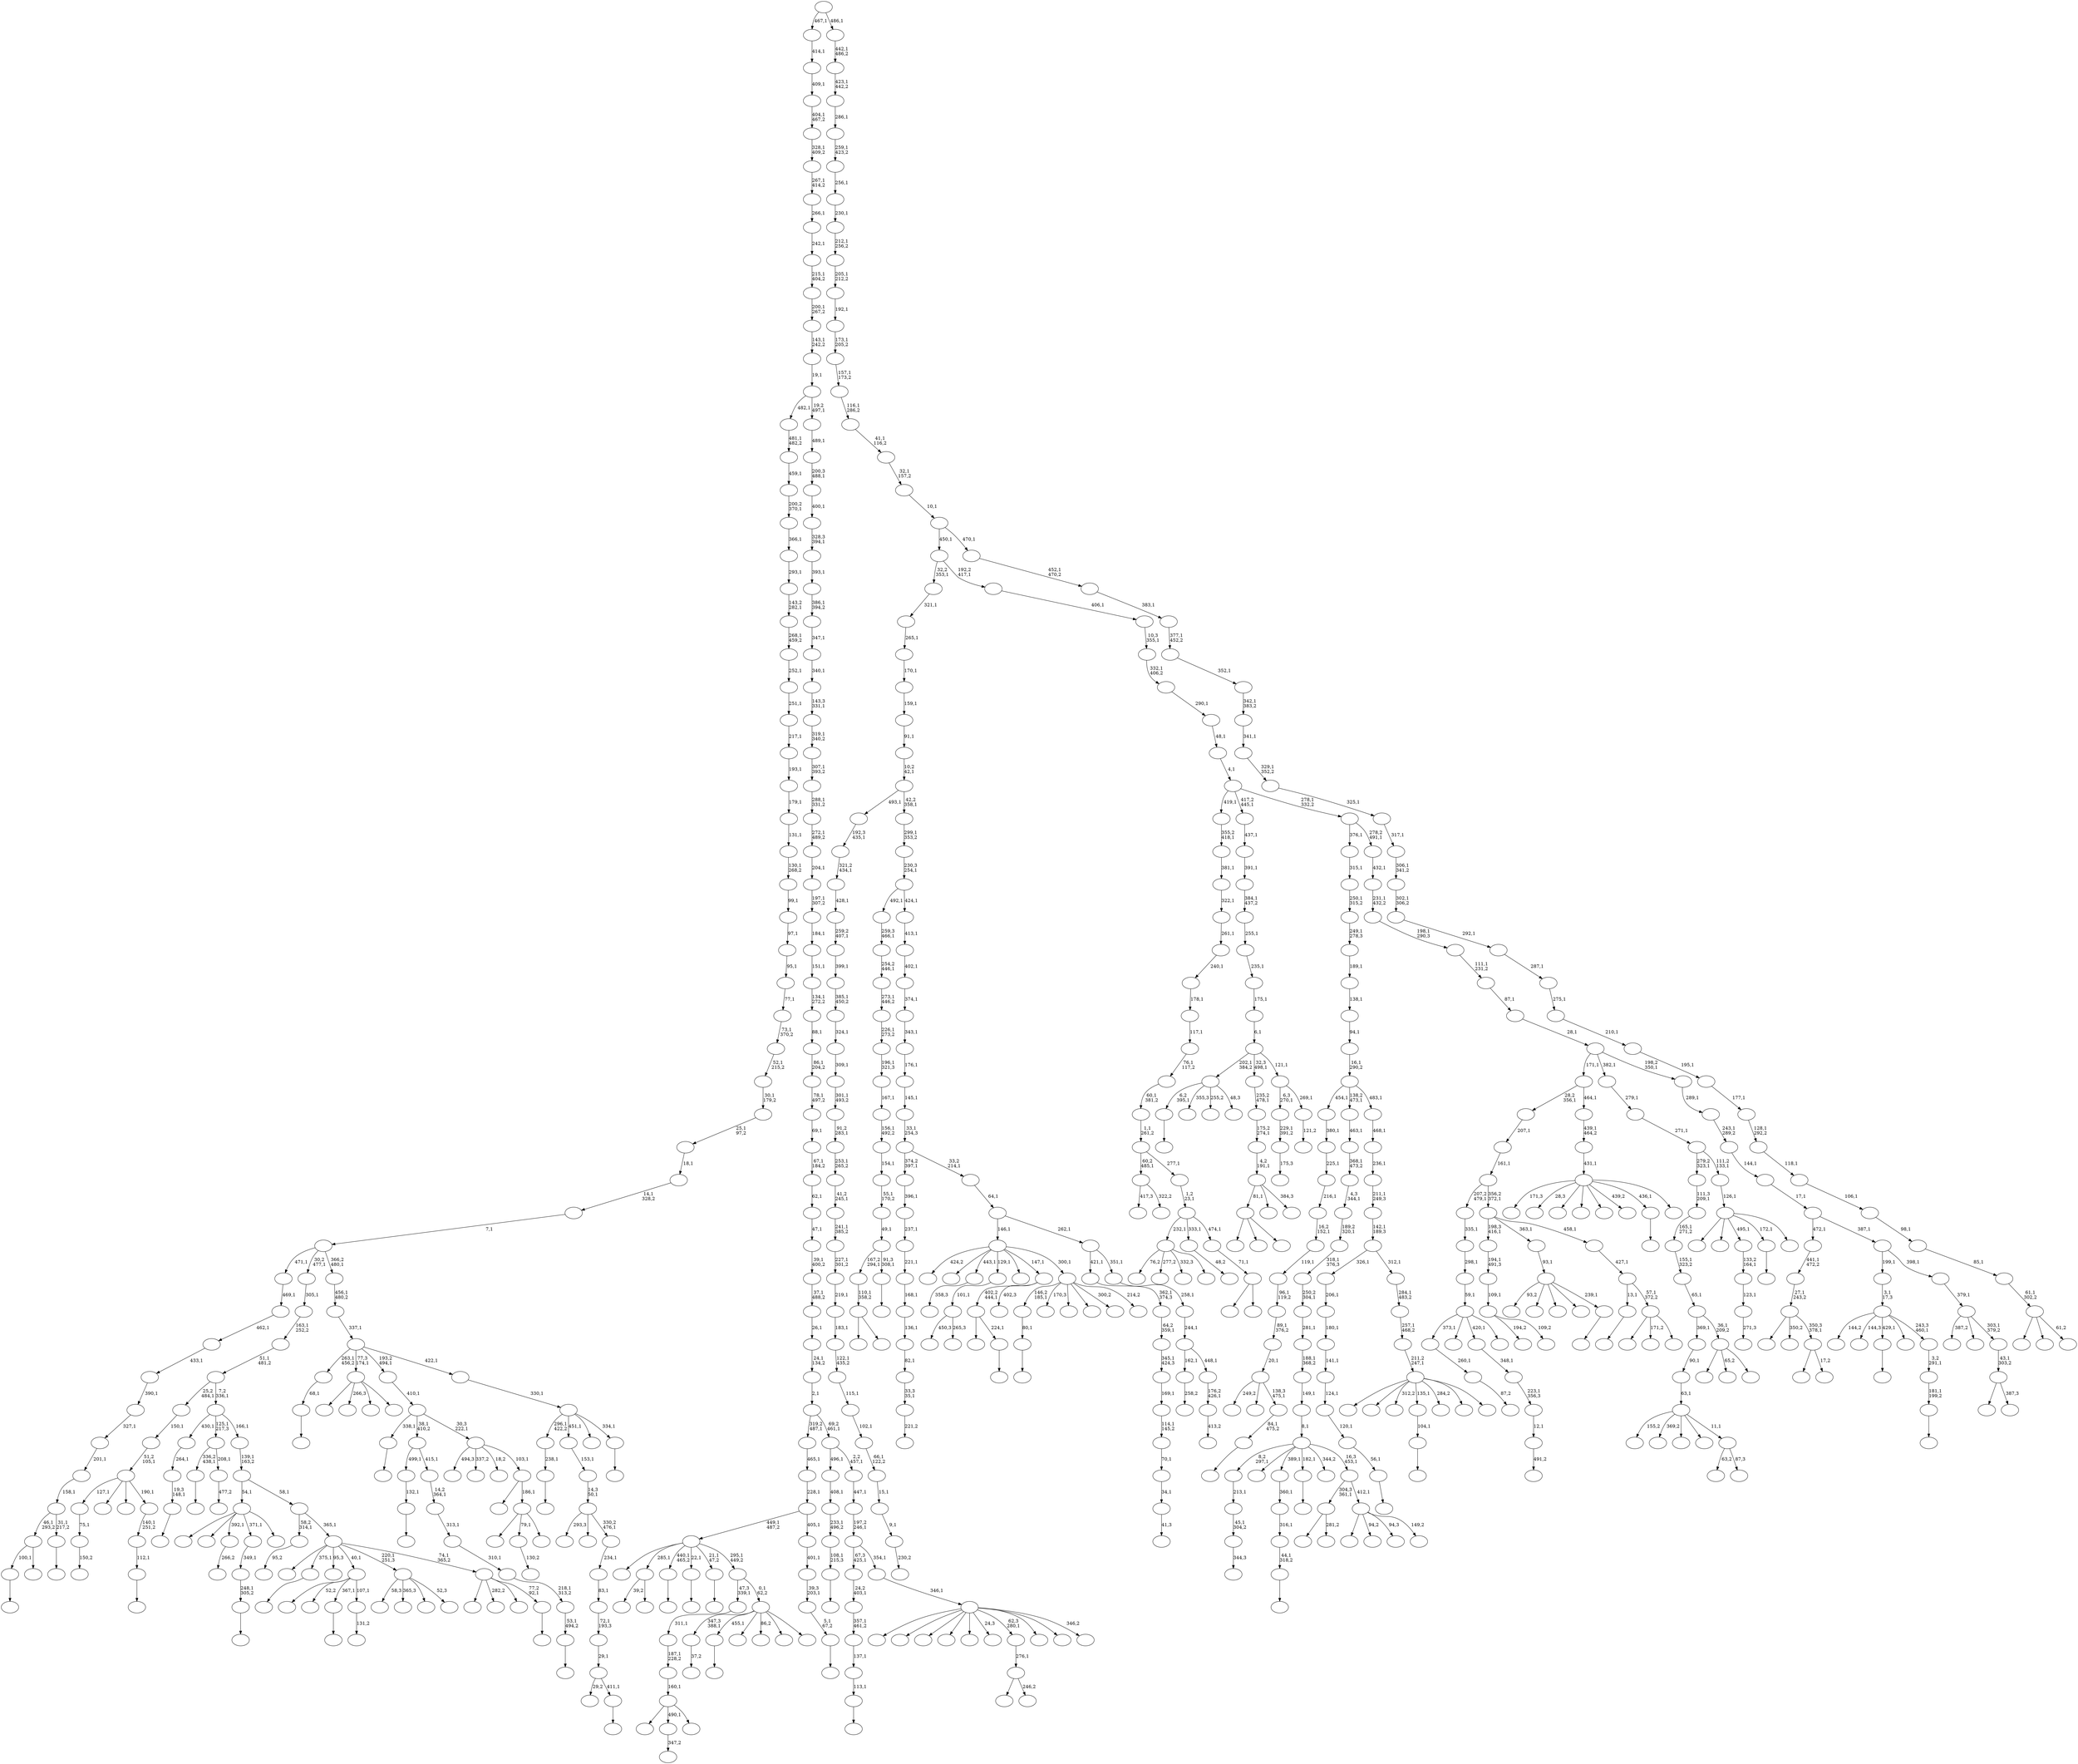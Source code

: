 digraph T {
	700 [label=""]
	699 [label=""]
	698 [label=""]
	697 [label=""]
	696 [label=""]
	695 [label=""]
	694 [label=""]
	693 [label=""]
	692 [label=""]
	691 [label=""]
	690 [label=""]
	689 [label=""]
	688 [label=""]
	687 [label=""]
	686 [label=""]
	685 [label=""]
	684 [label=""]
	683 [label=""]
	682 [label=""]
	681 [label=""]
	680 [label=""]
	679 [label=""]
	678 [label=""]
	677 [label=""]
	676 [label=""]
	675 [label=""]
	674 [label=""]
	673 [label=""]
	672 [label=""]
	671 [label=""]
	670 [label=""]
	669 [label=""]
	668 [label=""]
	667 [label=""]
	666 [label=""]
	665 [label=""]
	664 [label=""]
	663 [label=""]
	662 [label=""]
	661 [label=""]
	660 [label=""]
	659 [label=""]
	658 [label=""]
	657 [label=""]
	656 [label=""]
	655 [label=""]
	654 [label=""]
	653 [label=""]
	652 [label=""]
	651 [label=""]
	650 [label=""]
	649 [label=""]
	648 [label=""]
	647 [label=""]
	646 [label=""]
	645 [label=""]
	644 [label=""]
	643 [label=""]
	642 [label=""]
	641 [label=""]
	640 [label=""]
	639 [label=""]
	638 [label=""]
	637 [label=""]
	636 [label=""]
	635 [label=""]
	634 [label=""]
	633 [label=""]
	632 [label=""]
	631 [label=""]
	630 [label=""]
	629 [label=""]
	628 [label=""]
	627 [label=""]
	626 [label=""]
	625 [label=""]
	624 [label=""]
	623 [label=""]
	622 [label=""]
	621 [label=""]
	620 [label=""]
	619 [label=""]
	618 [label=""]
	617 [label=""]
	616 [label=""]
	615 [label=""]
	614 [label=""]
	613 [label=""]
	612 [label=""]
	611 [label=""]
	610 [label=""]
	609 [label=""]
	608 [label=""]
	607 [label=""]
	606 [label=""]
	605 [label=""]
	604 [label=""]
	603 [label=""]
	602 [label=""]
	601 [label=""]
	600 [label=""]
	599 [label=""]
	598 [label=""]
	597 [label=""]
	596 [label=""]
	595 [label=""]
	594 [label=""]
	593 [label=""]
	592 [label=""]
	591 [label=""]
	590 [label=""]
	589 [label=""]
	588 [label=""]
	587 [label=""]
	586 [label=""]
	585 [label=""]
	584 [label=""]
	583 [label=""]
	582 [label=""]
	581 [label=""]
	580 [label=""]
	579 [label=""]
	578 [label=""]
	577 [label=""]
	576 [label=""]
	575 [label=""]
	574 [label=""]
	573 [label=""]
	572 [label=""]
	571 [label=""]
	570 [label=""]
	569 [label=""]
	568 [label=""]
	567 [label=""]
	566 [label=""]
	565 [label=""]
	564 [label=""]
	563 [label=""]
	562 [label=""]
	561 [label=""]
	560 [label=""]
	559 [label=""]
	558 [label=""]
	557 [label=""]
	556 [label=""]
	555 [label=""]
	554 [label=""]
	553 [label=""]
	552 [label=""]
	551 [label=""]
	550 [label=""]
	549 [label=""]
	548 [label=""]
	547 [label=""]
	546 [label=""]
	545 [label=""]
	544 [label=""]
	543 [label=""]
	542 [label=""]
	541 [label=""]
	540 [label=""]
	539 [label=""]
	538 [label=""]
	537 [label=""]
	536 [label=""]
	535 [label=""]
	534 [label=""]
	533 [label=""]
	532 [label=""]
	531 [label=""]
	530 [label=""]
	529 [label=""]
	528 [label=""]
	527 [label=""]
	526 [label=""]
	525 [label=""]
	524 [label=""]
	523 [label=""]
	522 [label=""]
	521 [label=""]
	520 [label=""]
	519 [label=""]
	518 [label=""]
	517 [label=""]
	516 [label=""]
	515 [label=""]
	514 [label=""]
	513 [label=""]
	512 [label=""]
	511 [label=""]
	510 [label=""]
	509 [label=""]
	508 [label=""]
	507 [label=""]
	506 [label=""]
	505 [label=""]
	504 [label=""]
	503 [label=""]
	502 [label=""]
	501 [label=""]
	500 [label=""]
	499 [label=""]
	498 [label=""]
	497 [label=""]
	496 [label=""]
	495 [label=""]
	494 [label=""]
	493 [label=""]
	492 [label=""]
	491 [label=""]
	490 [label=""]
	489 [label=""]
	488 [label=""]
	487 [label=""]
	486 [label=""]
	485 [label=""]
	484 [label=""]
	483 [label=""]
	482 [label=""]
	481 [label=""]
	480 [label=""]
	479 [label=""]
	478 [label=""]
	477 [label=""]
	476 [label=""]
	475 [label=""]
	474 [label=""]
	473 [label=""]
	472 [label=""]
	471 [label=""]
	470 [label=""]
	469 [label=""]
	468 [label=""]
	467 [label=""]
	466 [label=""]
	465 [label=""]
	464 [label=""]
	463 [label=""]
	462 [label=""]
	461 [label=""]
	460 [label=""]
	459 [label=""]
	458 [label=""]
	457 [label=""]
	456 [label=""]
	455 [label=""]
	454 [label=""]
	453 [label=""]
	452 [label=""]
	451 [label=""]
	450 [label=""]
	449 [label=""]
	448 [label=""]
	447 [label=""]
	446 [label=""]
	445 [label=""]
	444 [label=""]
	443 [label=""]
	442 [label=""]
	441 [label=""]
	440 [label=""]
	439 [label=""]
	438 [label=""]
	437 [label=""]
	436 [label=""]
	435 [label=""]
	434 [label=""]
	433 [label=""]
	432 [label=""]
	431 [label=""]
	430 [label=""]
	429 [label=""]
	428 [label=""]
	427 [label=""]
	426 [label=""]
	425 [label=""]
	424 [label=""]
	423 [label=""]
	422 [label=""]
	421 [label=""]
	420 [label=""]
	419 [label=""]
	418 [label=""]
	417 [label=""]
	416 [label=""]
	415 [label=""]
	414 [label=""]
	413 [label=""]
	412 [label=""]
	411 [label=""]
	410 [label=""]
	409 [label=""]
	408 [label=""]
	407 [label=""]
	406 [label=""]
	405 [label=""]
	404 [label=""]
	403 [label=""]
	402 [label=""]
	401 [label=""]
	400 [label=""]
	399 [label=""]
	398 [label=""]
	397 [label=""]
	396 [label=""]
	395 [label=""]
	394 [label=""]
	393 [label=""]
	392 [label=""]
	391 [label=""]
	390 [label=""]
	389 [label=""]
	388 [label=""]
	387 [label=""]
	386 [label=""]
	385 [label=""]
	384 [label=""]
	383 [label=""]
	382 [label=""]
	381 [label=""]
	380 [label=""]
	379 [label=""]
	378 [label=""]
	377 [label=""]
	376 [label=""]
	375 [label=""]
	374 [label=""]
	373 [label=""]
	372 [label=""]
	371 [label=""]
	370 [label=""]
	369 [label=""]
	368 [label=""]
	367 [label=""]
	366 [label=""]
	365 [label=""]
	364 [label=""]
	363 [label=""]
	362 [label=""]
	361 [label=""]
	360 [label=""]
	359 [label=""]
	358 [label=""]
	357 [label=""]
	356 [label=""]
	355 [label=""]
	354 [label=""]
	353 [label=""]
	352 [label=""]
	351 [label=""]
	350 [label=""]
	349 [label=""]
	348 [label=""]
	347 [label=""]
	346 [label=""]
	345 [label=""]
	344 [label=""]
	343 [label=""]
	342 [label=""]
	341 [label=""]
	340 [label=""]
	339 [label=""]
	338 [label=""]
	337 [label=""]
	336 [label=""]
	335 [label=""]
	334 [label=""]
	333 [label=""]
	332 [label=""]
	331 [label=""]
	330 [label=""]
	329 [label=""]
	328 [label=""]
	327 [label=""]
	326 [label=""]
	325 [label=""]
	324 [label=""]
	323 [label=""]
	322 [label=""]
	321 [label=""]
	320 [label=""]
	319 [label=""]
	318 [label=""]
	317 [label=""]
	316 [label=""]
	315 [label=""]
	314 [label=""]
	313 [label=""]
	312 [label=""]
	311 [label=""]
	310 [label=""]
	309 [label=""]
	308 [label=""]
	307 [label=""]
	306 [label=""]
	305 [label=""]
	304 [label=""]
	303 [label=""]
	302 [label=""]
	301 [label=""]
	300 [label=""]
	299 [label=""]
	298 [label=""]
	297 [label=""]
	296 [label=""]
	295 [label=""]
	294 [label=""]
	293 [label=""]
	292 [label=""]
	291 [label=""]
	290 [label=""]
	289 [label=""]
	288 [label=""]
	287 [label=""]
	286 [label=""]
	285 [label=""]
	284 [label=""]
	283 [label=""]
	282 [label=""]
	281 [label=""]
	280 [label=""]
	279 [label=""]
	278 [label=""]
	277 [label=""]
	276 [label=""]
	275 [label=""]
	274 [label=""]
	273 [label=""]
	272 [label=""]
	271 [label=""]
	270 [label=""]
	269 [label=""]
	268 [label=""]
	267 [label=""]
	266 [label=""]
	265 [label=""]
	264 [label=""]
	263 [label=""]
	262 [label=""]
	261 [label=""]
	260 [label=""]
	259 [label=""]
	258 [label=""]
	257 [label=""]
	256 [label=""]
	255 [label=""]
	254 [label=""]
	253 [label=""]
	252 [label=""]
	251 [label=""]
	250 [label=""]
	249 [label=""]
	248 [label=""]
	247 [label=""]
	246 [label=""]
	245 [label=""]
	244 [label=""]
	243 [label=""]
	242 [label=""]
	241 [label=""]
	240 [label=""]
	239 [label=""]
	238 [label=""]
	237 [label=""]
	236 [label=""]
	235 [label=""]
	234 [label=""]
	233 [label=""]
	232 [label=""]
	231 [label=""]
	230 [label=""]
	229 [label=""]
	228 [label=""]
	227 [label=""]
	226 [label=""]
	225 [label=""]
	224 [label=""]
	223 [label=""]
	222 [label=""]
	221 [label=""]
	220 [label=""]
	219 [label=""]
	218 [label=""]
	217 [label=""]
	216 [label=""]
	215 [label=""]
	214 [label=""]
	213 [label=""]
	212 [label=""]
	211 [label=""]
	210 [label=""]
	209 [label=""]
	208 [label=""]
	207 [label=""]
	206 [label=""]
	205 [label=""]
	204 [label=""]
	203 [label=""]
	202 [label=""]
	201 [label=""]
	200 [label=""]
	199 [label=""]
	198 [label=""]
	197 [label=""]
	196 [label=""]
	195 [label=""]
	194 [label=""]
	193 [label=""]
	192 [label=""]
	191 [label=""]
	190 [label=""]
	189 [label=""]
	188 [label=""]
	187 [label=""]
	186 [label=""]
	185 [label=""]
	184 [label=""]
	183 [label=""]
	182 [label=""]
	181 [label=""]
	180 [label=""]
	179 [label=""]
	178 [label=""]
	177 [label=""]
	176 [label=""]
	175 [label=""]
	174 [label=""]
	173 [label=""]
	172 [label=""]
	171 [label=""]
	170 [label=""]
	169 [label=""]
	168 [label=""]
	167 [label=""]
	166 [label=""]
	165 [label=""]
	164 [label=""]
	163 [label=""]
	162 [label=""]
	161 [label=""]
	160 [label=""]
	159 [label=""]
	158 [label=""]
	157 [label=""]
	156 [label=""]
	155 [label=""]
	154 [label=""]
	153 [label=""]
	152 [label=""]
	151 [label=""]
	150 [label=""]
	149 [label=""]
	148 [label=""]
	147 [label=""]
	146 [label=""]
	145 [label=""]
	144 [label=""]
	143 [label=""]
	142 [label=""]
	141 [label=""]
	140 [label=""]
	139 [label=""]
	138 [label=""]
	137 [label=""]
	136 [label=""]
	135 [label=""]
	134 [label=""]
	133 [label=""]
	132 [label=""]
	131 [label=""]
	130 [label=""]
	129 [label=""]
	128 [label=""]
	127 [label=""]
	126 [label=""]
	125 [label=""]
	124 [label=""]
	123 [label=""]
	122 [label=""]
	121 [label=""]
	120 [label=""]
	119 [label=""]
	118 [label=""]
	117 [label=""]
	116 [label=""]
	115 [label=""]
	114 [label=""]
	113 [label=""]
	112 [label=""]
	111 [label=""]
	110 [label=""]
	109 [label=""]
	108 [label=""]
	107 [label=""]
	106 [label=""]
	105 [label=""]
	104 [label=""]
	103 [label=""]
	102 [label=""]
	101 [label=""]
	100 [label=""]
	99 [label=""]
	98 [label=""]
	97 [label=""]
	96 [label=""]
	95 [label=""]
	94 [label=""]
	93 [label=""]
	92 [label=""]
	91 [label=""]
	90 [label=""]
	89 [label=""]
	88 [label=""]
	87 [label=""]
	86 [label=""]
	85 [label=""]
	84 [label=""]
	83 [label=""]
	82 [label=""]
	81 [label=""]
	80 [label=""]
	79 [label=""]
	78 [label=""]
	77 [label=""]
	76 [label=""]
	75 [label=""]
	74 [label=""]
	73 [label=""]
	72 [label=""]
	71 [label=""]
	70 [label=""]
	69 [label=""]
	68 [label=""]
	67 [label=""]
	66 [label=""]
	65 [label=""]
	64 [label=""]
	63 [label=""]
	62 [label=""]
	61 [label=""]
	60 [label=""]
	59 [label=""]
	58 [label=""]
	57 [label=""]
	56 [label=""]
	55 [label=""]
	54 [label=""]
	53 [label=""]
	52 [label=""]
	51 [label=""]
	50 [label=""]
	49 [label=""]
	48 [label=""]
	47 [label=""]
	46 [label=""]
	45 [label=""]
	44 [label=""]
	43 [label=""]
	42 [label=""]
	41 [label=""]
	40 [label=""]
	39 [label=""]
	38 [label=""]
	37 [label=""]
	36 [label=""]
	35 [label=""]
	34 [label=""]
	33 [label=""]
	32 [label=""]
	31 [label=""]
	30 [label=""]
	29 [label=""]
	28 [label=""]
	27 [label=""]
	26 [label=""]
	25 [label=""]
	24 [label=""]
	23 [label=""]
	22 [label=""]
	21 [label=""]
	20 [label=""]
	19 [label=""]
	18 [label=""]
	17 [label=""]
	16 [label=""]
	15 [label=""]
	14 [label=""]
	13 [label=""]
	12 [label=""]
	11 [label=""]
	10 [label=""]
	9 [label=""]
	8 [label=""]
	7 [label=""]
	6 [label=""]
	5 [label=""]
	4 [label=""]
	3 [label=""]
	2 [label=""]
	1 [label=""]
	0 [label=""]
	699 -> 700 [label=""]
	698 -> 699 [label="238,1"]
	694 -> 695 [label=""]
	691 -> 692 [label=""]
	684 -> 685 [label=""]
	682 -> 683 [label=""]
	681 -> 682 [label="56,1"]
	680 -> 681 [label="120,1"]
	679 -> 680 [label="124,1"]
	678 -> 679 [label="141,1"]
	677 -> 678 [label="180,1"]
	676 -> 677 [label="206,1"]
	674 -> 675 [label="150,2"]
	673 -> 674 [label="75,1"]
	662 -> 663 [label=""]
	659 -> 660 [label="221,2"]
	658 -> 659 [label="33,3\n35,1"]
	657 -> 658 [label="82,1"]
	656 -> 657 [label="136,1"]
	655 -> 656 [label="168,1"]
	654 -> 655 [label="221,1"]
	653 -> 654 [label="237,1"]
	652 -> 653 [label="396,1"]
	650 -> 651 [label=""]
	649 -> 650 [label="80,1"]
	642 -> 643 [label="37,2"]
	629 -> 630 [label="344,3"]
	628 -> 629 [label="45,1\n304,2"]
	627 -> 628 [label="213,1"]
	619 -> 620 [label=""]
	615 -> 616 [label=""]
	612 -> 613 [label=""]
	611 -> 612 [label="132,1"]
	601 -> 602 [label=""]
	599 -> 600 [label="358,3"]
	596 -> 597 [label="230,2"]
	595 -> 596 [label="9,1"]
	594 -> 595 [label="15,1"]
	593 -> 594 [label="66,1\n122,2"]
	592 -> 593 [label="102,1"]
	591 -> 592 [label="115,1"]
	590 -> 591 [label="122,1\n435,2"]
	589 -> 590 [label="183,1"]
	588 -> 589 [label="219,1"]
	587 -> 588 [label="227,1\n301,2"]
	586 -> 587 [label="241,1\n385,2"]
	585 -> 586 [label="41,2\n245,1"]
	584 -> 585 [label="253,1\n265,2"]
	583 -> 584 [label="91,2\n283,1"]
	582 -> 583 [label="301,1\n493,2"]
	581 -> 582 [label="309,1"]
	580 -> 581 [label="324,1"]
	579 -> 580 [label="385,1\n450,2"]
	578 -> 579 [label="399,1"]
	577 -> 578 [label="259,2\n407,1"]
	576 -> 577 [label="428,1"]
	575 -> 576 [label="321,2\n434,1"]
	574 -> 575 [label="192,3\n435,1"]
	572 -> 573 [label="258,2"]
	569 -> 570 [label=""]
	568 -> 569 [label="104,1"]
	565 -> 566 [label="175,3"]
	564 -> 565 [label="229,1\n391,2"]
	562 -> 646 [label="39,2"]
	562 -> 563 [label=""]
	560 -> 561 [label=""]
	557 -> 558 [label="41,3"]
	556 -> 557 [label="34,1"]
	555 -> 556 [label="70,1"]
	554 -> 555 [label="114,1\n145,2"]
	553 -> 554 [label="169,1"]
	552 -> 553 [label="345,1\n424,3"]
	551 -> 552 [label="64,2\n359,1"]
	550 -> 551 [label="362,1\n374,3"]
	548 -> 549 [label="87,2"]
	547 -> 548 [label="260,1"]
	545 -> 664 [label=""]
	545 -> 623 [label=""]
	545 -> 546 [label=""]
	543 -> 544 [label=""]
	542 -> 543 [label="108,1\n215,3"]
	541 -> 542 [label="233,1\n496,2"]
	540 -> 541 [label="408,1"]
	537 -> 637 [label="450,3"]
	537 -> 538 [label="265,3"]
	536 -> 537 [label="101,1"]
	533 -> 534 [label="266,2"]
	529 -> 696 [label=""]
	529 -> 530 [label=""]
	528 -> 529 [label="110,1\n358,2"]
	526 -> 527 [label=""]
	524 -> 525 [label=""]
	523 -> 524 [label="112,1"]
	522 -> 523 [label="140,1\n251,2"]
	521 -> 673 [label="127,1"]
	521 -> 648 [label=""]
	521 -> 604 [label=""]
	521 -> 522 [label="190,1"]
	520 -> 521 [label="51,2\n105,1"]
	519 -> 520 [label="150,1"]
	517 -> 518 [label="95,2"]
	511 -> 512 [label=""]
	510 -> 511 [label="68,1"]
	508 -> 509 [label=""]
	507 -> 626 [label=""]
	507 -> 508 [label="224,1"]
	505 -> 506 [label=""]
	504 -> 528 [label="167,2\n294,1"]
	504 -> 505 [label="91,3\n308,1"]
	503 -> 504 [label="49,1"]
	502 -> 503 [label="55,1\n170,2"]
	501 -> 502 [label="154,1"]
	500 -> 501 [label="156,1\n492,2"]
	499 -> 500 [label="167,1"]
	498 -> 499 [label="196,1\n321,3"]
	497 -> 498 [label="226,1\n273,2"]
	496 -> 497 [label="273,1\n446,2"]
	495 -> 496 [label="254,2\n446,1"]
	494 -> 495 [label="259,3\n466,1"]
	492 -> 493 [label=""]
	487 -> 684 [label="6,2\n395,1"]
	487 -> 661 [label="355,3"]
	487 -> 607 [label="255,2"]
	487 -> 488 [label="48,3"]
	484 -> 485 [label=""]
	480 -> 516 [label="194,2"]
	480 -> 481 [label="109,2"]
	479 -> 480 [label="109,1"]
	478 -> 479 [label="194,1\n491,3"]
	470 -> 471 [label=""]
	469 -> 470 [label="53,1\n494,2"]
	468 -> 469 [label="218,1\n313,2"]
	467 -> 468 [label="310,1"]
	466 -> 467 [label="313,1"]
	465 -> 466 [label="14,2\n364,1"]
	464 -> 611 [label="499,1"]
	464 -> 465 [label="415,1"]
	461 -> 462 [label="271,3"]
	460 -> 461 [label="123,1"]
	459 -> 460 [label="133,2\n164,1"]
	457 -> 458 [label="347,2"]
	450 -> 451 [label=""]
	449 -> 450 [label="44,1\n318,2"]
	448 -> 449 [label="316,1"]
	447 -> 448 [label="360,1"]
	445 -> 446 [label=""]
	443 -> 444 [label=""]
	442 -> 443 [label="84,1\n475,2"]
	441 -> 515 [label="249,2"]
	441 -> 513 [label=""]
	441 -> 442 [label="138,3\n475,1"]
	440 -> 441 [label="20,1"]
	439 -> 440 [label="89,1\n376,2"]
	438 -> 439 [label="96,1\n119,2"]
	437 -> 438 [label="119,1"]
	436 -> 437 [label="16,2\n152,1"]
	435 -> 436 [label="216,1"]
	434 -> 435 [label="225,1"]
	433 -> 434 [label="380,1"]
	431 -> 432 [label=""]
	429 -> 430 [label=""]
	428 -> 429 [label="248,1\n305,2"]
	427 -> 428 [label="349,1"]
	425 -> 618 [label="76,2"]
	425 -> 531 [label="277,2"]
	425 -> 472 [label="332,3"]
	425 -> 426 [label=""]
	420 -> 609 [label="63,2"]
	420 -> 421 [label="87,3"]
	419 -> 690 [label="155,2"]
	419 -> 640 [label="369,2"]
	419 -> 633 [label=""]
	419 -> 598 [label=""]
	419 -> 420 [label="11,1"]
	418 -> 419 [label="63,1"]
	417 -> 418 [label="90,1"]
	415 -> 416 [label=""]
	414 -> 415 [label="113,1"]
	413 -> 414 [label="137,1"]
	412 -> 413 [label="357,1\n461,2"]
	411 -> 412 [label="24,2\n403,1"]
	405 -> 507 [label="402,2\n444,1"]
	405 -> 406 [label="402,3"]
	403 -> 691 [label="100,1"]
	403 -> 404 [label=""]
	400 -> 401 [label="131,2"]
	399 -> 645 [label=""]
	399 -> 567 [label="52,2"]
	399 -> 526 [label="367,1"]
	399 -> 400 [label="107,1"]
	397 -> 398 [label="48,2"]
	395 -> 687 [label=""]
	395 -> 396 [label="17,2"]
	394 -> 689 [label=""]
	394 -> 473 [label="350,2"]
	394 -> 395 [label="350,3\n378,1"]
	393 -> 394 [label="27,1\n243,2"]
	392 -> 393 [label="441,1\n472,2"]
	390 -> 391 [label=""]
	389 -> 390 [label="19,3\n148,1"]
	388 -> 389 [label="264,1"]
	384 -> 385 [label=""]
	383 -> 384 [label="181,1\n199,2"]
	382 -> 383 [label="3,2\n291,1"]
	381 -> 672 [label="144,2"]
	381 -> 668 [label="144,3"]
	381 -> 615 [label="429,1"]
	381 -> 475 [label=""]
	381 -> 382 [label="243,3\n460,1"]
	380 -> 381 [label="3,1\n17,3"]
	377 -> 378 [label=""]
	376 -> 403 [label="46,1\n293,2"]
	376 -> 377 [label="31,1\n217,2"]
	375 -> 376 [label="158,1"]
	374 -> 375 [label="201,1"]
	373 -> 374 [label="327,1"]
	372 -> 373 [label="390,1"]
	371 -> 372 [label="433,1"]
	370 -> 371 [label="462,1"]
	369 -> 370 [label="469,1"]
	367 -> 532 [label=""]
	367 -> 368 [label="281,2"]
	364 -> 614 [label=""]
	364 -> 559 [label="65,2"]
	364 -> 365 [label=""]
	363 -> 417 [label="369,1"]
	363 -> 364 [label="36,1\n209,2"]
	362 -> 363 [label="65,1"]
	361 -> 362 [label="155,1\n323,2"]
	360 -> 361 [label="165,1\n271,2"]
	359 -> 360 [label="111,3\n209,1"]
	357 -> 634 [label=""]
	357 -> 610 [label=""]
	357 -> 533 [label="392,1"]
	357 -> 427 [label="371,1"]
	357 -> 358 [label=""]
	355 -> 356 [label="491,2"]
	354 -> 355 [label="12,1"]
	353 -> 354 [label="223,1\n356,3"]
	352 -> 353 [label="348,1"]
	346 -> 347 [label="477,2"]
	345 -> 694 [label="336,2\n438,1"]
	345 -> 346 [label="208,1"]
	343 -> 622 [label=""]
	343 -> 605 [label="266,3"]
	343 -> 571 [label=""]
	343 -> 344 [label=""]
	340 -> 539 [label="417,3"]
	340 -> 341 [label="322,2"]
	337 -> 636 [label=""]
	337 -> 457 [label="490,1"]
	337 -> 338 [label=""]
	336 -> 337 [label="160,1"]
	335 -> 336 [label="187,1\n228,2"]
	334 -> 335 [label="311,1"]
	332 -> 454 [label=""]
	332 -> 333 [label="246,2"]
	331 -> 332 [label="276,1"]
	327 -> 671 [label="58,3"]
	327 -> 486 [label="365,3"]
	327 -> 482 [label=""]
	327 -> 328 [label="52,3"]
	325 -> 326 [label=""]
	324 -> 624 [label="93,2"]
	324 -> 490 [label=""]
	324 -> 410 [label=""]
	324 -> 350 [label=""]
	324 -> 325 [label="239,1"]
	323 -> 324 [label="93,1"]
	321 -> 697 [label=""]
	321 -> 514 [label="94,2"]
	321 -> 452 [label="94,3"]
	321 -> 322 [label="149,2"]
	320 -> 367 [label="304,3\n361,1"]
	320 -> 321 [label="412,1"]
	319 -> 627 [label="8,2\n297,1"]
	319 -> 608 [label=""]
	319 -> 447 [label="389,1"]
	319 -> 445 [label="182,1"]
	319 -> 379 [label="344,2"]
	319 -> 320 [label="16,3\n453,1"]
	318 -> 319 [label="8,1"]
	317 -> 318 [label="149,1"]
	316 -> 317 [label="188,1\n368,2"]
	315 -> 316 [label="281,1"]
	314 -> 315 [label="250,2\n304,1"]
	313 -> 314 [label="318,1\n376,3"]
	312 -> 313 [label="189,2\n320,1"]
	311 -> 312 [label="4,3\n344,1"]
	310 -> 311 [label="368,1\n473,2"]
	309 -> 310 [label="463,1"]
	307 -> 308 [label="130,2"]
	305 -> 306 [label=""]
	304 -> 667 [label=""]
	304 -> 647 [label="282,2"]
	304 -> 603 [label=""]
	304 -> 305 [label="77,2\n92,1"]
	303 -> 632 [label=""]
	303 -> 560 [label="375,1"]
	303 -> 483 [label="95,3"]
	303 -> 399 [label="40,1"]
	303 -> 327 [label="220,1\n251,3"]
	303 -> 304 [label="74,1\n365,2"]
	302 -> 517 [label="58,2\n314,1"]
	302 -> 303 [label="365,1"]
	301 -> 357 [label="54,1"]
	301 -> 302 [label="58,1"]
	300 -> 301 [label="139,1\n163,2"]
	299 -> 388 [label="430,1"]
	299 -> 345 [label="125,1\n217,3"]
	299 -> 300 [label="166,1"]
	298 -> 519 [label="25,2\n484,1"]
	298 -> 299 [label="7,2\n336,1"]
	297 -> 298 [label="51,1\n481,2"]
	296 -> 297 [label="163,1\n252,2"]
	295 -> 296 [label="305,1"]
	293 -> 547 [label="373,1"]
	293 -> 408 [label=""]
	293 -> 352 [label="420,1"]
	293 -> 294 [label=""]
	292 -> 293 [label="59,1"]
	291 -> 292 [label="298,1"]
	290 -> 291 [label="335,1"]
	288 -> 289 [label=""]
	286 -> 287 [label=""]
	284 -> 688 [label=""]
	284 -> 670 [label=""]
	284 -> 621 [label="312,2"]
	284 -> 568 [label="135,1"]
	284 -> 455 [label="284,2"]
	284 -> 330 [label=""]
	284 -> 285 [label=""]
	283 -> 284 [label="211,2\n247,1"]
	282 -> 283 [label="257,1\n468,2"]
	281 -> 282 [label="284,1\n483,2"]
	280 -> 676 [label="326,1"]
	280 -> 281 [label="312,1"]
	279 -> 280 [label="142,1\n189,3"]
	278 -> 279 [label="211,1\n249,3"]
	277 -> 278 [label="236,1"]
	276 -> 277 [label="468,1"]
	275 -> 433 [label="454,1"]
	275 -> 309 [label="138,2\n473,1"]
	275 -> 276 [label="483,1"]
	274 -> 275 [label="16,1\n290,2"]
	273 -> 274 [label="94,1"]
	272 -> 273 [label="138,1"]
	271 -> 272 [label="189,1"]
	270 -> 271 [label="249,1\n278,3"]
	269 -> 270 [label="250,1\n315,2"]
	268 -> 269 [label="315,1"]
	265 -> 642 [label="347,3\n388,1"]
	265 -> 619 [label="455,1"]
	265 -> 476 [label=""]
	265 -> 409 [label="86,2"]
	265 -> 351 [label=""]
	265 -> 266 [label=""]
	264 -> 334 [label="47,3\n339,1"]
	264 -> 265 [label="0,1\n62,2"]
	263 -> 638 [label=""]
	263 -> 562 [label="285,1"]
	263 -> 492 [label="440,1\n465,2"]
	263 -> 484 [label="22,1"]
	263 -> 431 [label="21,1\n47,2"]
	263 -> 264 [label="295,1\n449,2"]
	260 -> 606 [label=""]
	260 -> 342 [label="171,2"]
	260 -> 261 [label=""]
	259 -> 601 [label="13,1"]
	259 -> 260 [label="57,1\n372,2"]
	258 -> 259 [label="427,1"]
	257 -> 478 [label="198,3\n416,1"]
	257 -> 323 [label="363,1"]
	257 -> 258 [label="458,1"]
	256 -> 290 [label="207,2\n479,1"]
	256 -> 257 [label="356,2\n372,1"]
	255 -> 256 [label="161,1"]
	254 -> 255 [label="207,1"]
	252 -> 545 [label="81,1"]
	252 -> 491 [label=""]
	252 -> 253 [label="384,3"]
	251 -> 252 [label="4,2\n191,1"]
	250 -> 251 [label="175,2\n274,1"]
	249 -> 250 [label="235,2\n478,1"]
	247 -> 649 [label="146,2\n185,1"]
	247 -> 489 [label="170,3"]
	247 -> 463 [label=""]
	247 -> 407 [label=""]
	247 -> 339 [label="300,2"]
	247 -> 248 [label="214,2"]
	246 -> 665 [label="424,2"]
	246 -> 639 [label=""]
	246 -> 599 [label="443,1"]
	246 -> 536 [label="129,1"]
	246 -> 535 [label=""]
	246 -> 405 [label="147,1"]
	246 -> 247 [label="300,1"]
	241 -> 242 [label=""]
	240 -> 686 [label="29,2"]
	240 -> 241 [label="411,1"]
	239 -> 240 [label="29,1"]
	238 -> 239 [label="72,1\n193,3"]
	237 -> 238 [label="83,1"]
	236 -> 237 [label="234,1"]
	235 -> 617 [label="293,3"]
	235 -> 243 [label=""]
	235 -> 236 [label="330,2\n476,1"]
	234 -> 235 [label="14,3\n50,1"]
	233 -> 234 [label="153,1"]
	231 -> 631 [label=""]
	231 -> 307 [label="79,1"]
	231 -> 232 [label=""]
	230 -> 262 [label=""]
	230 -> 231 [label="186,1"]
	229 -> 693 [label="494,3"]
	229 -> 267 [label="337,2"]
	229 -> 244 [label="18,2"]
	229 -> 230 [label="103,1"]
	228 -> 662 [label="338,1"]
	228 -> 464 [label="38,1\n410,2"]
	228 -> 229 [label="30,3\n222,1"]
	227 -> 228 [label="410,1"]
	225 -> 349 [label=""]
	225 -> 226 [label=""]
	224 -> 225 [label="71,1"]
	223 -> 425 [label="232,1"]
	223 -> 397 [label="333,1"]
	223 -> 224 [label="474,1"]
	222 -> 223 [label="1,2\n23,1"]
	221 -> 340 [label="60,2\n485,1"]
	221 -> 222 [label="277,1"]
	220 -> 221 [label="1,1\n261,2"]
	219 -> 220 [label="60,1\n381,2"]
	218 -> 219 [label="76,1\n117,2"]
	217 -> 218 [label="117,1"]
	216 -> 217 [label="178,1"]
	215 -> 216 [label="240,1"]
	214 -> 215 [label="261,1"]
	213 -> 214 [label="322,1"]
	212 -> 213 [label="381,1"]
	211 -> 212 [label="355,2\n418,1"]
	209 -> 477 [label="171,3"]
	209 -> 474 [label="28,3"]
	209 -> 423 [label=""]
	209 -> 402 [label=""]
	209 -> 386 [label=""]
	209 -> 366 [label="439,2"]
	209 -> 288 [label="436,1"]
	209 -> 210 [label=""]
	208 -> 209 [label="431,1"]
	207 -> 208 [label="439,1\n464,2"]
	206 -> 254 [label="28,2\n356,1"]
	206 -> 207 [label="464,1"]
	203 -> 204 [label=""]
	202 -> 698 [label="296,1\n422,2"]
	202 -> 233 [label="451,1"]
	202 -> 205 [label=""]
	202 -> 203 [label="334,1"]
	201 -> 202 [label="330,1"]
	200 -> 510 [label="263,1\n456,2"]
	200 -> 343 [label="77,3\n174,1"]
	200 -> 227 [label="193,2\n494,1"]
	200 -> 201 [label="422,1"]
	199 -> 200 [label="337,1"]
	198 -> 199 [label="456,1\n480,2"]
	197 -> 369 [label="471,1"]
	197 -> 295 [label="30,2\n477,1"]
	197 -> 198 [label="366,2\n480,1"]
	196 -> 197 [label="7,1"]
	195 -> 196 [label="14,1\n328,2"]
	194 -> 195 [label="18,1"]
	193 -> 194 [label="25,1\n97,2"]
	192 -> 193 [label="30,1\n179,2"]
	191 -> 192 [label="52,1\n215,2"]
	190 -> 191 [label="73,1\n370,2"]
	189 -> 190 [label="77,1"]
	188 -> 189 [label="95,1"]
	187 -> 188 [label="97,1"]
	186 -> 187 [label="99,1"]
	185 -> 186 [label="130,1\n268,2"]
	184 -> 185 [label="131,1"]
	183 -> 184 [label="179,1"]
	182 -> 183 [label="193,1"]
	181 -> 182 [label="217,1"]
	180 -> 181 [label="251,1"]
	179 -> 180 [label="252,1"]
	178 -> 179 [label="268,1\n459,2"]
	177 -> 178 [label="143,2\n282,1"]
	176 -> 177 [label="293,1"]
	175 -> 176 [label="366,1"]
	174 -> 175 [label="200,2\n370,1"]
	173 -> 174 [label="459,1"]
	172 -> 173 [label="481,1\n482,2"]
	170 -> 171 [label=""]
	169 -> 170 [label="5,1\n67,2"]
	168 -> 169 [label="39,3\n203,1"]
	167 -> 168 [label="401,1"]
	166 -> 263 [label="449,1\n487,2"]
	166 -> 167 [label="405,1"]
	165 -> 166 [label="228,1"]
	164 -> 165 [label="465,1"]
	161 -> 162 [label="121,2"]
	160 -> 564 [label="6,3\n270,1"]
	160 -> 161 [label="269,1"]
	159 -> 487 [label="202,1\n384,2"]
	159 -> 249 [label="32,3\n498,1"]
	159 -> 160 [label="121,1"]
	158 -> 159 [label="6,1"]
	157 -> 158 [label="175,1"]
	156 -> 157 [label="235,1"]
	155 -> 156 [label="255,1"]
	154 -> 155 [label="384,1\n437,2"]
	153 -> 154 [label="391,1"]
	152 -> 153 [label="437,1"]
	150 -> 669 [label=""]
	150 -> 625 [label=""]
	150 -> 459 [label="495,1"]
	150 -> 286 [label="172,1"]
	150 -> 151 [label=""]
	149 -> 150 [label="126,1"]
	148 -> 359 [label="279,2\n323,1"]
	148 -> 149 [label="111,2\n133,1"]
	147 -> 148 [label="271,1"]
	146 -> 147 [label="279,1"]
	144 -> 666 [label=""]
	144 -> 644 [label=""]
	144 -> 641 [label=""]
	144 -> 424 [label=""]
	144 -> 422 [label=""]
	144 -> 387 [label="24,3"]
	144 -> 331 [label="62,3\n280,1"]
	144 -> 245 [label=""]
	144 -> 163 [label=""]
	144 -> 145 [label="346,2"]
	143 -> 144 [label="346,1"]
	142 -> 411 [label="67,3\n425,1"]
	142 -> 143 [label="354,1"]
	141 -> 142 [label="197,2\n246,1"]
	140 -> 141 [label="447,1"]
	139 -> 540 [label="496,1"]
	139 -> 140 [label="2,2\n457,1"]
	138 -> 164 [label="319,2\n487,1"]
	138 -> 139 [label="69,2\n461,1"]
	137 -> 138 [label="2,1"]
	136 -> 137 [label="24,1\n134,2"]
	135 -> 136 [label="26,1"]
	134 -> 135 [label="37,1\n488,2"]
	133 -> 134 [label="39,1\n400,2"]
	132 -> 133 [label="47,1"]
	131 -> 132 [label="62,1"]
	130 -> 131 [label="67,1\n184,2"]
	129 -> 130 [label="69,1"]
	128 -> 129 [label="78,1\n497,2"]
	127 -> 128 [label="86,1\n204,2"]
	126 -> 127 [label="88,1"]
	125 -> 126 [label="134,1\n272,2"]
	124 -> 125 [label="151,1"]
	123 -> 124 [label="184,1"]
	122 -> 123 [label="197,1\n307,2"]
	121 -> 122 [label="204,1"]
	120 -> 121 [label="272,1\n489,2"]
	119 -> 120 [label="288,1\n331,2"]
	118 -> 119 [label="307,1\n393,2"]
	117 -> 118 [label="319,1\n340,2"]
	116 -> 117 [label="143,3\n331,1"]
	115 -> 116 [label="340,1"]
	114 -> 115 [label="347,1"]
	113 -> 114 [label="386,1\n394,2"]
	112 -> 113 [label="393,1"]
	111 -> 112 [label="328,3\n394,1"]
	110 -> 111 [label="400,1"]
	109 -> 110 [label="200,3\n488,1"]
	108 -> 109 [label="489,1"]
	107 -> 172 [label="482,1"]
	107 -> 108 [label="19,2\n497,1"]
	106 -> 107 [label="19,1"]
	105 -> 106 [label="143,1\n242,2"]
	104 -> 105 [label="200,1\n267,2"]
	103 -> 104 [label="215,1\n404,2"]
	102 -> 103 [label="242,1"]
	101 -> 102 [label="266,1"]
	100 -> 101 [label="267,1\n414,2"]
	99 -> 100 [label="328,1\n409,2"]
	98 -> 99 [label="404,1\n467,2"]
	97 -> 98 [label="409,1"]
	96 -> 97 [label="414,1"]
	94 -> 95 [label="413,2"]
	93 -> 94 [label="176,2\n426,1"]
	92 -> 572 [label="162,1"]
	92 -> 93 [label="448,1"]
	91 -> 92 [label="244,1"]
	90 -> 91 [label="258,1"]
	89 -> 550 [label="421,1"]
	89 -> 90 [label="351,1"]
	88 -> 246 [label="146,1"]
	88 -> 89 [label="262,1"]
	87 -> 88 [label="64,1"]
	86 -> 652 [label="374,2\n397,1"]
	86 -> 87 [label="33,2\n214,1"]
	85 -> 86 [label="33,1\n254,3"]
	84 -> 85 [label="145,1"]
	83 -> 84 [label="176,1"]
	82 -> 83 [label="343,1"]
	81 -> 82 [label="374,1"]
	80 -> 81 [label="402,1"]
	79 -> 80 [label="413,1"]
	78 -> 494 [label="492,1"]
	78 -> 79 [label="424,1"]
	77 -> 78 [label="230,3\n254,1"]
	76 -> 77 [label="299,1\n353,2"]
	75 -> 574 [label="493,1"]
	75 -> 76 [label="42,2\n358,1"]
	74 -> 75 [label="10,2\n42,1"]
	73 -> 74 [label="91,1"]
	72 -> 73 [label="159,1"]
	71 -> 72 [label="170,1"]
	70 -> 71 [label="265,1"]
	69 -> 70 [label="321,1"]
	67 -> 348 [label=""]
	67 -> 68 [label="387,3"]
	66 -> 67 [label="43,1\n303,2"]
	65 -> 456 [label="387,2"]
	65 -> 453 [label=""]
	65 -> 66 [label="303,1\n379,2"]
	64 -> 65 [label="379,1"]
	63 -> 380 [label="199,1"]
	63 -> 64 [label="398,1"]
	62 -> 392 [label="472,1"]
	62 -> 63 [label="387,1"]
	61 -> 62 [label="17,1"]
	60 -> 61 [label="144,1"]
	59 -> 60 [label="243,1\n289,2"]
	58 -> 59 [label="289,1"]
	57 -> 206 [label="171,1"]
	57 -> 146 [label="382,1"]
	57 -> 58 [label="198,2\n350,1"]
	56 -> 57 [label="28,1"]
	55 -> 56 [label="87,1"]
	54 -> 55 [label="111,1\n231,2"]
	53 -> 54 [label="198,1\n290,3"]
	52 -> 53 [label="231,1\n432,2"]
	51 -> 52 [label="432,1"]
	50 -> 268 [label="376,1"]
	50 -> 51 [label="278,2\n491,1"]
	49 -> 211 [label="419,1"]
	49 -> 152 [label="417,2\n445,1"]
	49 -> 50 [label="278,1\n332,2"]
	48 -> 49 [label="4,1"]
	47 -> 48 [label="48,1"]
	46 -> 47 [label="290,1"]
	45 -> 46 [label="332,1\n406,2"]
	44 -> 45 [label="10,3\n355,1"]
	43 -> 44 [label="406,1"]
	42 -> 69 [label="32,2\n353,1"]
	42 -> 43 [label="192,2\n417,1"]
	40 -> 635 [label=""]
	40 -> 329 [label=""]
	40 -> 41 [label="61,2"]
	39 -> 40 [label="61,1\n302,2"]
	38 -> 39 [label="85,1"]
	37 -> 38 [label="98,1"]
	36 -> 37 [label="106,1"]
	35 -> 36 [label="118,1"]
	34 -> 35 [label="128,1\n292,2"]
	33 -> 34 [label="177,1"]
	32 -> 33 [label="195,1"]
	31 -> 32 [label="210,1"]
	30 -> 31 [label="275,1"]
	29 -> 30 [label="287,1"]
	28 -> 29 [label="292,1"]
	27 -> 28 [label="302,1\n306,2"]
	26 -> 27 [label="306,1\n341,2"]
	25 -> 26 [label="317,1"]
	24 -> 25 [label="325,1"]
	23 -> 24 [label="329,1\n352,2"]
	22 -> 23 [label="341,1"]
	21 -> 22 [label="342,1\n383,2"]
	20 -> 21 [label="352,1"]
	19 -> 20 [label="377,1\n452,2"]
	18 -> 19 [label="383,1"]
	17 -> 18 [label="452,1\n470,2"]
	16 -> 42 [label="450,1"]
	16 -> 17 [label="470,1"]
	15 -> 16 [label="10,1"]
	14 -> 15 [label="32,1\n157,2"]
	13 -> 14 [label="41,1\n116,2"]
	12 -> 13 [label="116,1\n286,2"]
	11 -> 12 [label="157,1\n173,2"]
	10 -> 11 [label="173,1\n205,2"]
	9 -> 10 [label="192,1"]
	8 -> 9 [label="205,1\n212,2"]
	7 -> 8 [label="212,1\n256,2"]
	6 -> 7 [label="230,1"]
	5 -> 6 [label="256,1"]
	4 -> 5 [label="259,1\n423,2"]
	3 -> 4 [label="286,1"]
	2 -> 3 [label="423,1\n442,2"]
	1 -> 2 [label="442,1\n486,2"]
	0 -> 96 [label="467,1"]
	0 -> 1 [label="486,1"]
}
